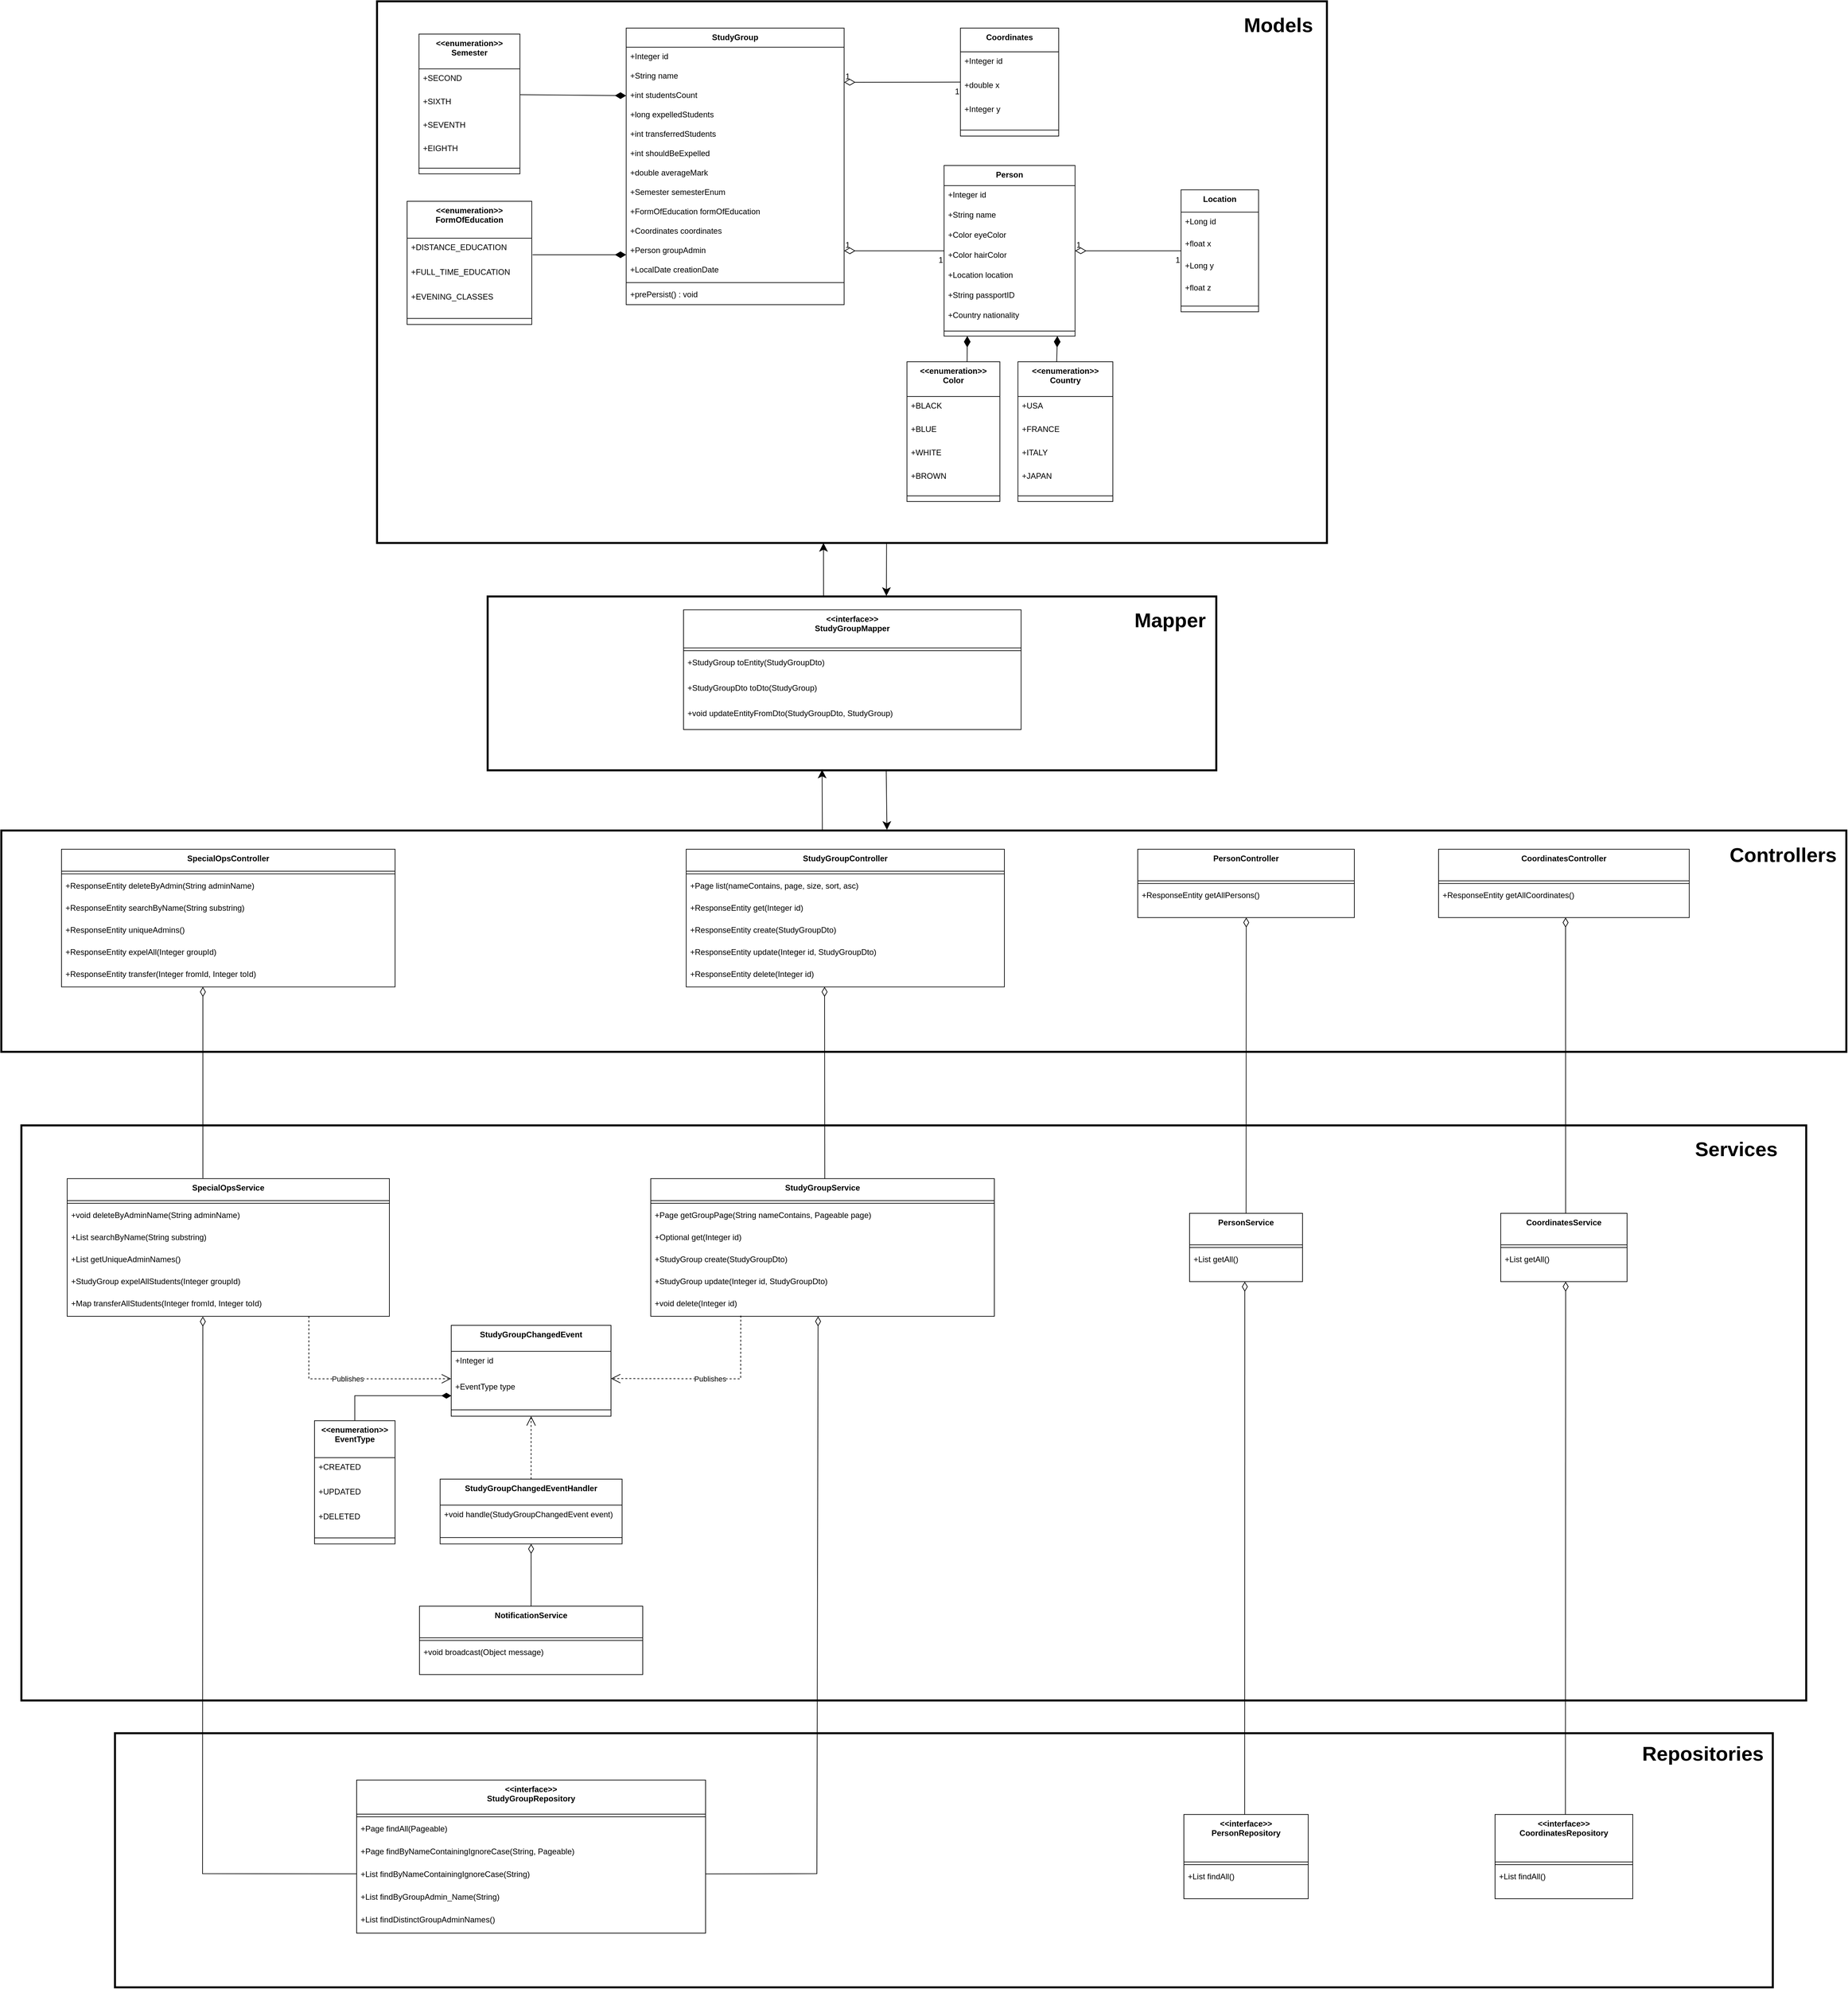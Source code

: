 <mxfile version="28.2.5">
  <diagram name="Страница — 1" id="sG_iUjbEBsASnnj9s_gl">
    <mxGraphModel dx="4714" dy="2694" grid="1" gridSize="10" guides="1" tooltips="1" connect="1" arrows="1" fold="1" page="1" pageScale="1" pageWidth="827" pageHeight="1169" math="0" shadow="0">
      <root>
        <mxCell id="0" />
        <mxCell id="1" parent="0" />
        <mxCell id="srLiL3J4Jj4jz-SsugiS-1" value="StudyGroup" style="swimlane;fontStyle=1;align=center;verticalAlign=top;childLayout=stackLayout;horizontal=1;startSize=28.571;horizontalStack=0;resizeParent=1;resizeParentMax=0;resizeLast=0;collapsible=0;marginBottom=0;labelBorderColor=none;" vertex="1" parent="1">
          <mxGeometry x="1264.75" y="70" width="326" height="413.571" as="geometry" />
        </mxCell>
        <mxCell id="srLiL3J4Jj4jz-SsugiS-2" value="+Integer id" style="text;strokeColor=none;fillColor=none;align=left;verticalAlign=top;spacingLeft=4;spacingRight=4;overflow=hidden;rotatable=0;points=[[0,0.5],[1,0.5]];portConstraint=eastwest;labelBorderColor=none;" vertex="1" parent="srLiL3J4Jj4jz-SsugiS-1">
          <mxGeometry y="28.571" width="326" height="29" as="geometry" />
        </mxCell>
        <mxCell id="srLiL3J4Jj4jz-SsugiS-3" value="+String name" style="text;strokeColor=none;fillColor=none;align=left;verticalAlign=top;spacingLeft=4;spacingRight=4;overflow=hidden;rotatable=0;points=[[0,0.5],[1,0.5]];portConstraint=eastwest;labelBorderColor=none;" vertex="1" parent="srLiL3J4Jj4jz-SsugiS-1">
          <mxGeometry y="57.571" width="326" height="29" as="geometry" />
        </mxCell>
        <mxCell id="srLiL3J4Jj4jz-SsugiS-4" value="+int studentsCount" style="text;strokeColor=none;fillColor=none;align=left;verticalAlign=top;spacingLeft=4;spacingRight=4;overflow=hidden;rotatable=0;points=[[0,0.5],[1,0.5]];portConstraint=eastwest;labelBorderColor=none;" vertex="1" parent="srLiL3J4Jj4jz-SsugiS-1">
          <mxGeometry y="86.571" width="326" height="29" as="geometry" />
        </mxCell>
        <mxCell id="srLiL3J4Jj4jz-SsugiS-5" value="+long expelledStudents" style="text;strokeColor=none;fillColor=none;align=left;verticalAlign=top;spacingLeft=4;spacingRight=4;overflow=hidden;rotatable=0;points=[[0,0.5],[1,0.5]];portConstraint=eastwest;labelBorderColor=none;" vertex="1" parent="srLiL3J4Jj4jz-SsugiS-1">
          <mxGeometry y="115.571" width="326" height="29" as="geometry" />
        </mxCell>
        <mxCell id="srLiL3J4Jj4jz-SsugiS-6" value="+int transferredStudents" style="text;strokeColor=none;fillColor=none;align=left;verticalAlign=top;spacingLeft=4;spacingRight=4;overflow=hidden;rotatable=0;points=[[0,0.5],[1,0.5]];portConstraint=eastwest;labelBorderColor=none;" vertex="1" parent="srLiL3J4Jj4jz-SsugiS-1">
          <mxGeometry y="144.571" width="326" height="29" as="geometry" />
        </mxCell>
        <mxCell id="srLiL3J4Jj4jz-SsugiS-7" value="+int shouldBeExpelled" style="text;strokeColor=none;fillColor=none;align=left;verticalAlign=top;spacingLeft=4;spacingRight=4;overflow=hidden;rotatable=0;points=[[0,0.5],[1,0.5]];portConstraint=eastwest;labelBorderColor=none;" vertex="1" parent="srLiL3J4Jj4jz-SsugiS-1">
          <mxGeometry y="173.571" width="326" height="29" as="geometry" />
        </mxCell>
        <mxCell id="srLiL3J4Jj4jz-SsugiS-8" value="+double averageMark" style="text;strokeColor=none;fillColor=none;align=left;verticalAlign=top;spacingLeft=4;spacingRight=4;overflow=hidden;rotatable=0;points=[[0,0.5],[1,0.5]];portConstraint=eastwest;labelBorderColor=none;" vertex="1" parent="srLiL3J4Jj4jz-SsugiS-1">
          <mxGeometry y="202.571" width="326" height="29" as="geometry" />
        </mxCell>
        <mxCell id="srLiL3J4Jj4jz-SsugiS-9" value="+Semester semesterEnum" style="text;strokeColor=none;fillColor=none;align=left;verticalAlign=top;spacingLeft=4;spacingRight=4;overflow=hidden;rotatable=0;points=[[0,0.5],[1,0.5]];portConstraint=eastwest;labelBorderColor=none;" vertex="1" parent="srLiL3J4Jj4jz-SsugiS-1">
          <mxGeometry y="231.571" width="326" height="29" as="geometry" />
        </mxCell>
        <mxCell id="srLiL3J4Jj4jz-SsugiS-10" value="+FormOfEducation formOfEducation" style="text;strokeColor=none;fillColor=none;align=left;verticalAlign=top;spacingLeft=4;spacingRight=4;overflow=hidden;rotatable=0;points=[[0,0.5],[1,0.5]];portConstraint=eastwest;labelBorderColor=none;" vertex="1" parent="srLiL3J4Jj4jz-SsugiS-1">
          <mxGeometry y="260.571" width="326" height="29" as="geometry" />
        </mxCell>
        <mxCell id="srLiL3J4Jj4jz-SsugiS-11" value="+Coordinates coordinates" style="text;strokeColor=none;fillColor=none;align=left;verticalAlign=top;spacingLeft=4;spacingRight=4;overflow=hidden;rotatable=0;points=[[0,0.5],[1,0.5]];portConstraint=eastwest;labelBorderColor=none;" vertex="1" parent="srLiL3J4Jj4jz-SsugiS-1">
          <mxGeometry y="289.571" width="326" height="29" as="geometry" />
        </mxCell>
        <mxCell id="srLiL3J4Jj4jz-SsugiS-12" value="+Person groupAdmin" style="text;strokeColor=none;fillColor=none;align=left;verticalAlign=top;spacingLeft=4;spacingRight=4;overflow=hidden;rotatable=0;points=[[0,0.5],[1,0.5]];portConstraint=eastwest;labelBorderColor=none;" vertex="1" parent="srLiL3J4Jj4jz-SsugiS-1">
          <mxGeometry y="318.571" width="326" height="29" as="geometry" />
        </mxCell>
        <mxCell id="srLiL3J4Jj4jz-SsugiS-13" value="+LocalDate creationDate" style="text;strokeColor=none;fillColor=none;align=left;verticalAlign=top;spacingLeft=4;spacingRight=4;overflow=hidden;rotatable=0;points=[[0,0.5],[1,0.5]];portConstraint=eastwest;labelBorderColor=none;" vertex="1" parent="srLiL3J4Jj4jz-SsugiS-1">
          <mxGeometry y="347.571" width="326" height="29" as="geometry" />
        </mxCell>
        <mxCell id="srLiL3J4Jj4jz-SsugiS-14" style="line;strokeWidth=1;fillColor=none;align=left;verticalAlign=middle;spacingTop=-1;spacingLeft=3;spacingRight=3;rotatable=0;labelPosition=right;points=[];portConstraint=eastwest;strokeColor=inherit;labelBorderColor=none;" vertex="1" parent="srLiL3J4Jj4jz-SsugiS-1">
          <mxGeometry y="376.571" width="326" height="8" as="geometry" />
        </mxCell>
        <mxCell id="srLiL3J4Jj4jz-SsugiS-15" value="+prePersist() : void" style="text;strokeColor=none;fillColor=none;align=left;verticalAlign=top;spacingLeft=4;spacingRight=4;overflow=hidden;rotatable=0;points=[[0,0.5],[1,0.5]];portConstraint=eastwest;labelBorderColor=none;" vertex="1" parent="srLiL3J4Jj4jz-SsugiS-1">
          <mxGeometry y="384.571" width="326" height="29" as="geometry" />
        </mxCell>
        <mxCell id="srLiL3J4Jj4jz-SsugiS-16" value="Person" style="swimlane;fontStyle=1;align=center;verticalAlign=top;childLayout=stackLayout;horizontal=1;startSize=30.118;horizontalStack=0;resizeParent=1;resizeParentMax=0;resizeLast=0;collapsible=0;marginBottom=0;labelBorderColor=none;" vertex="1" parent="1">
          <mxGeometry x="1740.25" y="275.51" width="196" height="255.118" as="geometry" />
        </mxCell>
        <mxCell id="srLiL3J4Jj4jz-SsugiS-17" value="+Integer id" style="text;strokeColor=none;fillColor=none;align=left;verticalAlign=top;spacingLeft=4;spacingRight=4;overflow=hidden;rotatable=0;points=[[0,0.5],[1,0.5]];portConstraint=eastwest;labelBorderColor=none;" vertex="1" parent="srLiL3J4Jj4jz-SsugiS-16">
          <mxGeometry y="30.118" width="196" height="30" as="geometry" />
        </mxCell>
        <mxCell id="srLiL3J4Jj4jz-SsugiS-18" value="+String name" style="text;strokeColor=none;fillColor=none;align=left;verticalAlign=top;spacingLeft=4;spacingRight=4;overflow=hidden;rotatable=0;points=[[0,0.5],[1,0.5]];portConstraint=eastwest;labelBorderColor=none;" vertex="1" parent="srLiL3J4Jj4jz-SsugiS-16">
          <mxGeometry y="60.118" width="196" height="30" as="geometry" />
        </mxCell>
        <mxCell id="srLiL3J4Jj4jz-SsugiS-19" value="+Color eyeColor" style="text;strokeColor=none;fillColor=none;align=left;verticalAlign=top;spacingLeft=4;spacingRight=4;overflow=hidden;rotatable=0;points=[[0,0.5],[1,0.5]];portConstraint=eastwest;labelBorderColor=none;" vertex="1" parent="srLiL3J4Jj4jz-SsugiS-16">
          <mxGeometry y="90.118" width="196" height="30" as="geometry" />
        </mxCell>
        <mxCell id="srLiL3J4Jj4jz-SsugiS-20" value="+Color hairColor" style="text;strokeColor=none;fillColor=none;align=left;verticalAlign=top;spacingLeft=4;spacingRight=4;overflow=hidden;rotatable=0;points=[[0,0.5],[1,0.5]];portConstraint=eastwest;labelBorderColor=none;" vertex="1" parent="srLiL3J4Jj4jz-SsugiS-16">
          <mxGeometry y="120.118" width="196" height="30" as="geometry" />
        </mxCell>
        <mxCell id="srLiL3J4Jj4jz-SsugiS-21" value="+Location location" style="text;strokeColor=none;fillColor=none;align=left;verticalAlign=top;spacingLeft=4;spacingRight=4;overflow=hidden;rotatable=0;points=[[0,0.5],[1,0.5]];portConstraint=eastwest;labelBorderColor=none;" vertex="1" parent="srLiL3J4Jj4jz-SsugiS-16">
          <mxGeometry y="150.118" width="196" height="30" as="geometry" />
        </mxCell>
        <mxCell id="srLiL3J4Jj4jz-SsugiS-22" value="+String passportID" style="text;strokeColor=none;fillColor=none;align=left;verticalAlign=top;spacingLeft=4;spacingRight=4;overflow=hidden;rotatable=0;points=[[0,0.5],[1,0.5]];portConstraint=eastwest;labelBorderColor=none;" vertex="1" parent="srLiL3J4Jj4jz-SsugiS-16">
          <mxGeometry y="180.118" width="196" height="30" as="geometry" />
        </mxCell>
        <mxCell id="srLiL3J4Jj4jz-SsugiS-23" value="+Country nationality" style="text;strokeColor=none;fillColor=none;align=left;verticalAlign=top;spacingLeft=4;spacingRight=4;overflow=hidden;rotatable=0;points=[[0,0.5],[1,0.5]];portConstraint=eastwest;labelBorderColor=none;" vertex="1" parent="srLiL3J4Jj4jz-SsugiS-16">
          <mxGeometry y="210.118" width="196" height="30" as="geometry" />
        </mxCell>
        <mxCell id="srLiL3J4Jj4jz-SsugiS-24" style="line;strokeWidth=1;fillColor=none;align=left;verticalAlign=middle;spacingTop=-1;spacingLeft=3;spacingRight=3;rotatable=0;labelPosition=right;points=[];portConstraint=eastwest;strokeColor=inherit;labelBorderColor=none;" vertex="1" parent="srLiL3J4Jj4jz-SsugiS-16">
          <mxGeometry y="240.118" width="196" height="15" as="geometry" />
        </mxCell>
        <mxCell id="srLiL3J4Jj4jz-SsugiS-25" value="Coordinates" style="swimlane;fontStyle=1;align=center;verticalAlign=top;childLayout=stackLayout;horizontal=1;startSize=35.556;horizontalStack=0;resizeParent=1;resizeParentMax=0;resizeLast=0;collapsible=0;marginBottom=0;labelBorderColor=none;" vertex="1" parent="1">
          <mxGeometry x="1764.75" y="70" width="147" height="161.556" as="geometry" />
        </mxCell>
        <mxCell id="srLiL3J4Jj4jz-SsugiS-26" value="+Integer id" style="text;strokeColor=none;fillColor=none;align=left;verticalAlign=top;spacingLeft=4;spacingRight=4;overflow=hidden;rotatable=0;points=[[0,0.5],[1,0.5]];portConstraint=eastwest;labelBorderColor=none;" vertex="1" parent="srLiL3J4Jj4jz-SsugiS-25">
          <mxGeometry y="35.556" width="147" height="36" as="geometry" />
        </mxCell>
        <mxCell id="srLiL3J4Jj4jz-SsugiS-27" value="+double x" style="text;strokeColor=none;fillColor=none;align=left;verticalAlign=top;spacingLeft=4;spacingRight=4;overflow=hidden;rotatable=0;points=[[0,0.5],[1,0.5]];portConstraint=eastwest;labelBorderColor=none;" vertex="1" parent="srLiL3J4Jj4jz-SsugiS-25">
          <mxGeometry y="71.556" width="147" height="36" as="geometry" />
        </mxCell>
        <mxCell id="srLiL3J4Jj4jz-SsugiS-28" value="+Integer y" style="text;strokeColor=none;fillColor=none;align=left;verticalAlign=top;spacingLeft=4;spacingRight=4;overflow=hidden;rotatable=0;points=[[0,0.5],[1,0.5]];portConstraint=eastwest;labelBorderColor=none;" vertex="1" parent="srLiL3J4Jj4jz-SsugiS-25">
          <mxGeometry y="107.556" width="147" height="36" as="geometry" />
        </mxCell>
        <mxCell id="srLiL3J4Jj4jz-SsugiS-29" style="line;strokeWidth=1;fillColor=none;align=left;verticalAlign=middle;spacingTop=-1;spacingLeft=3;spacingRight=3;rotatable=0;labelPosition=right;points=[];portConstraint=eastwest;strokeColor=inherit;labelBorderColor=none;" vertex="1" parent="srLiL3J4Jj4jz-SsugiS-25">
          <mxGeometry y="143.556" width="147" height="18" as="geometry" />
        </mxCell>
        <mxCell id="srLiL3J4Jj4jz-SsugiS-30" value="Location" style="swimlane;fontStyle=1;align=center;verticalAlign=top;childLayout=stackLayout;horizontal=1;startSize=33.455;horizontalStack=0;resizeParent=1;resizeParentMax=0;resizeLast=0;collapsible=0;marginBottom=0;labelBorderColor=none;" vertex="1" parent="1">
          <mxGeometry x="2094.75" y="311.84" width="116" height="182.455" as="geometry" />
        </mxCell>
        <mxCell id="srLiL3J4Jj4jz-SsugiS-31" value="+Long id" style="text;strokeColor=none;fillColor=none;align=left;verticalAlign=top;spacingLeft=4;spacingRight=4;overflow=hidden;rotatable=0;points=[[0,0.5],[1,0.5]];portConstraint=eastwest;labelBorderColor=none;" vertex="1" parent="srLiL3J4Jj4jz-SsugiS-30">
          <mxGeometry y="33.455" width="116" height="33" as="geometry" />
        </mxCell>
        <mxCell id="srLiL3J4Jj4jz-SsugiS-32" value="+float x" style="text;strokeColor=none;fillColor=none;align=left;verticalAlign=top;spacingLeft=4;spacingRight=4;overflow=hidden;rotatable=0;points=[[0,0.5],[1,0.5]];portConstraint=eastwest;labelBorderColor=none;" vertex="1" parent="srLiL3J4Jj4jz-SsugiS-30">
          <mxGeometry y="66.455" width="116" height="33" as="geometry" />
        </mxCell>
        <mxCell id="srLiL3J4Jj4jz-SsugiS-33" value="+Long y" style="text;strokeColor=none;fillColor=none;align=left;verticalAlign=top;spacingLeft=4;spacingRight=4;overflow=hidden;rotatable=0;points=[[0,0.5],[1,0.5]];portConstraint=eastwest;labelBorderColor=none;" vertex="1" parent="srLiL3J4Jj4jz-SsugiS-30">
          <mxGeometry y="99.455" width="116" height="33" as="geometry" />
        </mxCell>
        <mxCell id="srLiL3J4Jj4jz-SsugiS-34" value="+float z" style="text;strokeColor=none;fillColor=none;align=left;verticalAlign=top;spacingLeft=4;spacingRight=4;overflow=hidden;rotatable=0;points=[[0,0.5],[1,0.5]];portConstraint=eastwest;labelBorderColor=none;" vertex="1" parent="srLiL3J4Jj4jz-SsugiS-30">
          <mxGeometry y="132.455" width="116" height="33" as="geometry" />
        </mxCell>
        <mxCell id="srLiL3J4Jj4jz-SsugiS-35" style="line;strokeWidth=1;fillColor=none;align=left;verticalAlign=middle;spacingTop=-1;spacingLeft=3;spacingRight=3;rotatable=0;labelPosition=right;points=[];portConstraint=eastwest;strokeColor=inherit;labelBorderColor=none;" vertex="1" parent="srLiL3J4Jj4jz-SsugiS-30">
          <mxGeometry y="165.455" width="116" height="17" as="geometry" />
        </mxCell>
        <mxCell id="srLiL3J4Jj4jz-SsugiS-48" value="&lt;&lt;interface&gt;&gt;&#xa;StudyGroupMapper" style="swimlane;fontStyle=1;align=center;verticalAlign=top;childLayout=stackLayout;horizontal=1;startSize=57;horizontalStack=0;resizeParent=1;resizeParentMax=0;resizeLast=0;collapsible=0;marginBottom=0;" vertex="1" parent="1">
          <mxGeometry x="1350.5" y="940" width="505" height="179" as="geometry" />
        </mxCell>
        <mxCell id="srLiL3J4Jj4jz-SsugiS-49" style="line;strokeWidth=1;fillColor=none;align=left;verticalAlign=middle;spacingTop=-1;spacingLeft=3;spacingRight=3;rotatable=0;labelPosition=right;points=[];portConstraint=eastwest;strokeColor=inherit;" vertex="1" parent="srLiL3J4Jj4jz-SsugiS-48">
          <mxGeometry y="57" width="505" height="8" as="geometry" />
        </mxCell>
        <mxCell id="srLiL3J4Jj4jz-SsugiS-50" value="+StudyGroup toEntity(StudyGroupDto)" style="text;strokeColor=none;fillColor=none;align=left;verticalAlign=top;spacingLeft=4;spacingRight=4;overflow=hidden;rotatable=0;points=[[0,0.5],[1,0.5]];portConstraint=eastwest;" vertex="1" parent="srLiL3J4Jj4jz-SsugiS-48">
          <mxGeometry y="65" width="505" height="38" as="geometry" />
        </mxCell>
        <mxCell id="srLiL3J4Jj4jz-SsugiS-51" value="+StudyGroupDto toDto(StudyGroup)" style="text;strokeColor=none;fillColor=none;align=left;verticalAlign=top;spacingLeft=4;spacingRight=4;overflow=hidden;rotatable=0;points=[[0,0.5],[1,0.5]];portConstraint=eastwest;" vertex="1" parent="srLiL3J4Jj4jz-SsugiS-48">
          <mxGeometry y="103" width="505" height="38" as="geometry" />
        </mxCell>
        <mxCell id="srLiL3J4Jj4jz-SsugiS-52" value="+void updateEntityFromDto(StudyGroupDto, StudyGroup)" style="text;strokeColor=none;fillColor=none;align=left;verticalAlign=top;spacingLeft=4;spacingRight=4;overflow=hidden;rotatable=0;points=[[0,0.5],[1,0.5]];portConstraint=eastwest;" vertex="1" parent="srLiL3J4Jj4jz-SsugiS-48">
          <mxGeometry y="141" width="505" height="38" as="geometry" />
        </mxCell>
        <mxCell id="srLiL3J4Jj4jz-SsugiS-53" value="StudyGroupChangedEvent" style="swimlane;fontStyle=1;align=center;verticalAlign=top;childLayout=stackLayout;horizontal=1;startSize=38.857;horizontalStack=0;resizeParent=1;resizeParentMax=0;resizeLast=0;collapsible=0;marginBottom=0;" vertex="1" parent="1">
          <mxGeometry x="1003" y="2010" width="239" height="135.857" as="geometry" />
        </mxCell>
        <mxCell id="srLiL3J4Jj4jz-SsugiS-54" value="+Integer id" style="text;strokeColor=none;fillColor=none;align=left;verticalAlign=top;spacingLeft=4;spacingRight=4;overflow=hidden;rotatable=0;points=[[0,0.5],[1,0.5]];portConstraint=eastwest;" vertex="1" parent="srLiL3J4Jj4jz-SsugiS-53">
          <mxGeometry y="38.857" width="239" height="39" as="geometry" />
        </mxCell>
        <mxCell id="srLiL3J4Jj4jz-SsugiS-55" value="+EventType type" style="text;strokeColor=none;fillColor=none;align=left;verticalAlign=top;spacingLeft=4;spacingRight=4;overflow=hidden;rotatable=0;points=[[0,0.5],[1,0.5]];portConstraint=eastwest;" vertex="1" parent="srLiL3J4Jj4jz-SsugiS-53">
          <mxGeometry y="77.857" width="239" height="39" as="geometry" />
        </mxCell>
        <mxCell id="srLiL3J4Jj4jz-SsugiS-56" style="line;strokeWidth=1;fillColor=none;align=left;verticalAlign=middle;spacingTop=-1;spacingLeft=3;spacingRight=3;rotatable=0;labelPosition=right;points=[];portConstraint=eastwest;strokeColor=inherit;" vertex="1" parent="srLiL3J4Jj4jz-SsugiS-53">
          <mxGeometry y="116.857" width="239" height="19" as="geometry" />
        </mxCell>
        <mxCell id="srLiL3J4Jj4jz-SsugiS-63" value="&lt;&lt;interface&gt;&gt;&#xa;StudyGroupRepository" style="swimlane;fontStyle=1;align=center;verticalAlign=top;childLayout=stackLayout;horizontal=1;startSize=51;horizontalStack=0;resizeParent=1;resizeParentMax=0;resizeLast=0;collapsible=0;marginBottom=0;" vertex="1" parent="1">
          <mxGeometry x="861.5" y="2690" width="522" height="229" as="geometry" />
        </mxCell>
        <mxCell id="srLiL3J4Jj4jz-SsugiS-64" style="line;strokeWidth=1;fillColor=none;align=left;verticalAlign=middle;spacingTop=-1;spacingLeft=3;spacingRight=3;rotatable=0;labelPosition=right;points=[];portConstraint=eastwest;strokeColor=inherit;" vertex="1" parent="srLiL3J4Jj4jz-SsugiS-63">
          <mxGeometry y="51" width="522" height="8" as="geometry" />
        </mxCell>
        <mxCell id="srLiL3J4Jj4jz-SsugiS-65" value="+Page findAll(Pageable)" style="text;strokeColor=none;fillColor=none;align=left;verticalAlign=top;spacingLeft=4;spacingRight=4;overflow=hidden;rotatable=0;points=[[0,0.5],[1,0.5]];portConstraint=eastwest;" vertex="1" parent="srLiL3J4Jj4jz-SsugiS-63">
          <mxGeometry y="59" width="522" height="34" as="geometry" />
        </mxCell>
        <mxCell id="srLiL3J4Jj4jz-SsugiS-66" value="+Page findByNameContainingIgnoreCase(String, Pageable)" style="text;strokeColor=none;fillColor=none;align=left;verticalAlign=top;spacingLeft=4;spacingRight=4;overflow=hidden;rotatable=0;points=[[0,0.5],[1,0.5]];portConstraint=eastwest;" vertex="1" parent="srLiL3J4Jj4jz-SsugiS-63">
          <mxGeometry y="93" width="522" height="34" as="geometry" />
        </mxCell>
        <mxCell id="srLiL3J4Jj4jz-SsugiS-67" value="+List findByNameContainingIgnoreCase(String)" style="text;strokeColor=none;fillColor=none;align=left;verticalAlign=top;spacingLeft=4;spacingRight=4;overflow=hidden;rotatable=0;points=[[0,0.5],[1,0.5]];portConstraint=eastwest;" vertex="1" parent="srLiL3J4Jj4jz-SsugiS-63">
          <mxGeometry y="127" width="522" height="34" as="geometry" />
        </mxCell>
        <mxCell id="srLiL3J4Jj4jz-SsugiS-68" value="+List findByGroupAdmin_Name(String)" style="text;strokeColor=none;fillColor=none;align=left;verticalAlign=top;spacingLeft=4;spacingRight=4;overflow=hidden;rotatable=0;points=[[0,0.5],[1,0.5]];portConstraint=eastwest;" vertex="1" parent="srLiL3J4Jj4jz-SsugiS-63">
          <mxGeometry y="161" width="522" height="34" as="geometry" />
        </mxCell>
        <mxCell id="srLiL3J4Jj4jz-SsugiS-69" value="+List findDistinctGroupAdminNames()" style="text;strokeColor=none;fillColor=none;align=left;verticalAlign=top;spacingLeft=4;spacingRight=4;overflow=hidden;rotatable=0;points=[[0,0.5],[1,0.5]];portConstraint=eastwest;" vertex="1" parent="srLiL3J4Jj4jz-SsugiS-63">
          <mxGeometry y="195" width="522" height="34" as="geometry" />
        </mxCell>
        <mxCell id="srLiL3J4Jj4jz-SsugiS-70" value="&lt;&lt;interface&gt;&gt;&#xa;PersonRepository" style="swimlane;fontStyle=1;align=center;verticalAlign=top;childLayout=stackLayout;horizontal=1;startSize=71;horizontalStack=0;resizeParent=1;resizeParentMax=0;resizeLast=0;collapsible=0;marginBottom=0;" vertex="1" parent="1">
          <mxGeometry x="2099" y="2741.5" width="186" height="126" as="geometry" />
        </mxCell>
        <mxCell id="srLiL3J4Jj4jz-SsugiS-71" style="line;strokeWidth=1;fillColor=none;align=left;verticalAlign=middle;spacingTop=-1;spacingLeft=3;spacingRight=3;rotatable=0;labelPosition=right;points=[];portConstraint=eastwest;strokeColor=inherit;" vertex="1" parent="srLiL3J4Jj4jz-SsugiS-70">
          <mxGeometry y="71" width="186" height="8" as="geometry" />
        </mxCell>
        <mxCell id="srLiL3J4Jj4jz-SsugiS-72" value="+List findAll()" style="text;strokeColor=none;fillColor=none;align=left;verticalAlign=top;spacingLeft=4;spacingRight=4;overflow=hidden;rotatable=0;points=[[0,0.5],[1,0.5]];portConstraint=eastwest;" vertex="1" parent="srLiL3J4Jj4jz-SsugiS-70">
          <mxGeometry y="79" width="186" height="47" as="geometry" />
        </mxCell>
        <mxCell id="srLiL3J4Jj4jz-SsugiS-73" value="&lt;&lt;interface&gt;&gt;&#xa;CoordinatesRepository" style="swimlane;fontStyle=1;align=center;verticalAlign=top;childLayout=stackLayout;horizontal=1;startSize=71;horizontalStack=0;resizeParent=1;resizeParentMax=0;resizeLast=0;collapsible=0;marginBottom=0;" vertex="1" parent="1">
          <mxGeometry x="2564.5" y="2741.5" width="206" height="126" as="geometry" />
        </mxCell>
        <mxCell id="srLiL3J4Jj4jz-SsugiS-74" style="line;strokeWidth=1;fillColor=none;align=left;verticalAlign=middle;spacingTop=-1;spacingLeft=3;spacingRight=3;rotatable=0;labelPosition=right;points=[];portConstraint=eastwest;strokeColor=inherit;" vertex="1" parent="srLiL3J4Jj4jz-SsugiS-73">
          <mxGeometry y="71" width="206" height="8" as="geometry" />
        </mxCell>
        <mxCell id="srLiL3J4Jj4jz-SsugiS-75" value="+List findAll()" style="text;strokeColor=none;fillColor=none;align=left;verticalAlign=top;spacingLeft=4;spacingRight=4;overflow=hidden;rotatable=0;points=[[0,0.5],[1,0.5]];portConstraint=eastwest;" vertex="1" parent="srLiL3J4Jj4jz-SsugiS-73">
          <mxGeometry y="79" width="206" height="47" as="geometry" />
        </mxCell>
        <mxCell id="srLiL3J4Jj4jz-SsugiS-76" value="StudyGroupService" style="swimlane;fontStyle=1;align=center;verticalAlign=top;childLayout=stackLayout;horizontal=1;startSize=32.923;horizontalStack=0;resizeParent=1;resizeParentMax=0;resizeLast=0;collapsible=0;marginBottom=0;" vertex="1" parent="1">
          <mxGeometry x="1301.5" y="1790.59" width="514" height="205.923" as="geometry" />
        </mxCell>
        <mxCell id="srLiL3J4Jj4jz-SsugiS-77" style="line;strokeWidth=1;fillColor=none;align=left;verticalAlign=middle;spacingTop=-1;spacingLeft=3;spacingRight=3;rotatable=0;labelPosition=right;points=[];portConstraint=eastwest;strokeColor=inherit;" vertex="1" parent="srLiL3J4Jj4jz-SsugiS-76">
          <mxGeometry y="32.923" width="514" height="8" as="geometry" />
        </mxCell>
        <mxCell id="srLiL3J4Jj4jz-SsugiS-78" value="+Page getGroupPage(String nameContains, Pageable page)" style="text;strokeColor=none;fillColor=none;align=left;verticalAlign=top;spacingLeft=4;spacingRight=4;overflow=hidden;rotatable=0;points=[[0,0.5],[1,0.5]];portConstraint=eastwest;" vertex="1" parent="srLiL3J4Jj4jz-SsugiS-76">
          <mxGeometry y="40.923" width="514" height="33" as="geometry" />
        </mxCell>
        <mxCell id="srLiL3J4Jj4jz-SsugiS-79" value="+Optional get(Integer id)" style="text;strokeColor=none;fillColor=none;align=left;verticalAlign=top;spacingLeft=4;spacingRight=4;overflow=hidden;rotatable=0;points=[[0,0.5],[1,0.5]];portConstraint=eastwest;" vertex="1" parent="srLiL3J4Jj4jz-SsugiS-76">
          <mxGeometry y="73.923" width="514" height="33" as="geometry" />
        </mxCell>
        <mxCell id="srLiL3J4Jj4jz-SsugiS-80" value="+StudyGroup create(StudyGroupDto)" style="text;strokeColor=none;fillColor=none;align=left;verticalAlign=top;spacingLeft=4;spacingRight=4;overflow=hidden;rotatable=0;points=[[0,0.5],[1,0.5]];portConstraint=eastwest;" vertex="1" parent="srLiL3J4Jj4jz-SsugiS-76">
          <mxGeometry y="106.923" width="514" height="33" as="geometry" />
        </mxCell>
        <mxCell id="srLiL3J4Jj4jz-SsugiS-81" value="+StudyGroup update(Integer id, StudyGroupDto)" style="text;strokeColor=none;fillColor=none;align=left;verticalAlign=top;spacingLeft=4;spacingRight=4;overflow=hidden;rotatable=0;points=[[0,0.5],[1,0.5]];portConstraint=eastwest;" vertex="1" parent="srLiL3J4Jj4jz-SsugiS-76">
          <mxGeometry y="139.923" width="514" height="33" as="geometry" />
        </mxCell>
        <mxCell id="srLiL3J4Jj4jz-SsugiS-82" value="+void delete(Integer id)" style="text;strokeColor=none;fillColor=none;align=left;verticalAlign=top;spacingLeft=4;spacingRight=4;overflow=hidden;rotatable=0;points=[[0,0.5],[1,0.5]];portConstraint=eastwest;" vertex="1" parent="srLiL3J4Jj4jz-SsugiS-76">
          <mxGeometry y="172.923" width="514" height="33" as="geometry" />
        </mxCell>
        <mxCell id="srLiL3J4Jj4jz-SsugiS-83" value="SpecialOpsService" style="swimlane;fontStyle=1;align=center;verticalAlign=top;childLayout=stackLayout;horizontal=1;startSize=32.923;horizontalStack=0;resizeParent=1;resizeParentMax=0;resizeLast=0;collapsible=0;marginBottom=0;" vertex="1" parent="1">
          <mxGeometry x="428.5" y="1790.59" width="482" height="205.923" as="geometry" />
        </mxCell>
        <mxCell id="srLiL3J4Jj4jz-SsugiS-84" style="line;strokeWidth=1;fillColor=none;align=left;verticalAlign=middle;spacingTop=-1;spacingLeft=3;spacingRight=3;rotatable=0;labelPosition=right;points=[];portConstraint=eastwest;strokeColor=inherit;" vertex="1" parent="srLiL3J4Jj4jz-SsugiS-83">
          <mxGeometry y="32.923" width="482" height="8" as="geometry" />
        </mxCell>
        <mxCell id="srLiL3J4Jj4jz-SsugiS-85" value="+void deleteByAdminName(String adminName)" style="text;strokeColor=none;fillColor=none;align=left;verticalAlign=top;spacingLeft=4;spacingRight=4;overflow=hidden;rotatable=0;points=[[0,0.5],[1,0.5]];portConstraint=eastwest;" vertex="1" parent="srLiL3J4Jj4jz-SsugiS-83">
          <mxGeometry y="40.923" width="482" height="33" as="geometry" />
        </mxCell>
        <mxCell id="srLiL3J4Jj4jz-SsugiS-86" value="+List searchByName(String substring)" style="text;strokeColor=none;fillColor=none;align=left;verticalAlign=top;spacingLeft=4;spacingRight=4;overflow=hidden;rotatable=0;points=[[0,0.5],[1,0.5]];portConstraint=eastwest;" vertex="1" parent="srLiL3J4Jj4jz-SsugiS-83">
          <mxGeometry y="73.923" width="482" height="33" as="geometry" />
        </mxCell>
        <mxCell id="srLiL3J4Jj4jz-SsugiS-87" value="+List getUniqueAdminNames()" style="text;strokeColor=none;fillColor=none;align=left;verticalAlign=top;spacingLeft=4;spacingRight=4;overflow=hidden;rotatable=0;points=[[0,0.5],[1,0.5]];portConstraint=eastwest;" vertex="1" parent="srLiL3J4Jj4jz-SsugiS-83">
          <mxGeometry y="106.923" width="482" height="33" as="geometry" />
        </mxCell>
        <mxCell id="srLiL3J4Jj4jz-SsugiS-88" value="+StudyGroup expelAllStudents(Integer groupId)" style="text;strokeColor=none;fillColor=none;align=left;verticalAlign=top;spacingLeft=4;spacingRight=4;overflow=hidden;rotatable=0;points=[[0,0.5],[1,0.5]];portConstraint=eastwest;" vertex="1" parent="srLiL3J4Jj4jz-SsugiS-83">
          <mxGeometry y="139.923" width="482" height="33" as="geometry" />
        </mxCell>
        <mxCell id="srLiL3J4Jj4jz-SsugiS-89" value="+Map transferAllStudents(Integer fromId, Integer toId)" style="text;strokeColor=none;fillColor=none;align=left;verticalAlign=top;spacingLeft=4;spacingRight=4;overflow=hidden;rotatable=0;points=[[0,0.5],[1,0.5]];portConstraint=eastwest;" vertex="1" parent="srLiL3J4Jj4jz-SsugiS-83">
          <mxGeometry y="172.923" width="482" height="33" as="geometry" />
        </mxCell>
        <mxCell id="srLiL3J4Jj4jz-SsugiS-90" value="PersonService" style="swimlane;fontStyle=1;align=center;verticalAlign=top;childLayout=stackLayout;horizontal=1;startSize=47.2;horizontalStack=0;resizeParent=1;resizeParentMax=0;resizeLast=0;collapsible=0;marginBottom=0;" vertex="1" parent="1">
          <mxGeometry x="2107.5" y="1842.45" width="169" height="102.2" as="geometry" />
        </mxCell>
        <mxCell id="srLiL3J4Jj4jz-SsugiS-91" style="line;strokeWidth=1;fillColor=none;align=left;verticalAlign=middle;spacingTop=-1;spacingLeft=3;spacingRight=3;rotatable=0;labelPosition=right;points=[];portConstraint=eastwest;strokeColor=inherit;" vertex="1" parent="srLiL3J4Jj4jz-SsugiS-90">
          <mxGeometry y="47.2" width="169" height="8" as="geometry" />
        </mxCell>
        <mxCell id="srLiL3J4Jj4jz-SsugiS-92" value="+List getAll()" style="text;strokeColor=none;fillColor=none;align=left;verticalAlign=top;spacingLeft=4;spacingRight=4;overflow=hidden;rotatable=0;points=[[0,0.5],[1,0.5]];portConstraint=eastwest;" vertex="1" parent="srLiL3J4Jj4jz-SsugiS-90">
          <mxGeometry y="55.2" width="169" height="47" as="geometry" />
        </mxCell>
        <mxCell id="srLiL3J4Jj4jz-SsugiS-93" value="CoordinatesService" style="swimlane;fontStyle=1;align=center;verticalAlign=top;childLayout=stackLayout;horizontal=1;startSize=47.2;horizontalStack=0;resizeParent=1;resizeParentMax=0;resizeLast=0;collapsible=0;marginBottom=0;" vertex="1" parent="1">
          <mxGeometry x="2573" y="1842.45" width="189" height="102.2" as="geometry" />
        </mxCell>
        <mxCell id="srLiL3J4Jj4jz-SsugiS-94" style="line;strokeWidth=1;fillColor=none;align=left;verticalAlign=middle;spacingTop=-1;spacingLeft=3;spacingRight=3;rotatable=0;labelPosition=right;points=[];portConstraint=eastwest;strokeColor=inherit;" vertex="1" parent="srLiL3J4Jj4jz-SsugiS-93">
          <mxGeometry y="47.2" width="189" height="8" as="geometry" />
        </mxCell>
        <mxCell id="srLiL3J4Jj4jz-SsugiS-95" value="+List getAll()" style="text;strokeColor=none;fillColor=none;align=left;verticalAlign=top;spacingLeft=4;spacingRight=4;overflow=hidden;rotatable=0;points=[[0,0.5],[1,0.5]];portConstraint=eastwest;" vertex="1" parent="srLiL3J4Jj4jz-SsugiS-93">
          <mxGeometry y="55.2" width="189" height="47" as="geometry" />
        </mxCell>
        <mxCell id="srLiL3J4Jj4jz-SsugiS-96" value="NotificationService" style="swimlane;fontStyle=1;align=center;verticalAlign=top;childLayout=stackLayout;horizontal=1;startSize=47.2;horizontalStack=0;resizeParent=1;resizeParentMax=0;resizeLast=0;collapsible=0;marginBottom=0;" vertex="1" parent="1">
          <mxGeometry x="955.51" y="2430" width="334" height="102.2" as="geometry" />
        </mxCell>
        <mxCell id="srLiL3J4Jj4jz-SsugiS-97" style="line;strokeWidth=1;fillColor=none;align=left;verticalAlign=middle;spacingTop=-1;spacingLeft=3;spacingRight=3;rotatable=0;labelPosition=right;points=[];portConstraint=eastwest;strokeColor=inherit;" vertex="1" parent="srLiL3J4Jj4jz-SsugiS-96">
          <mxGeometry y="47.2" width="334" height="8" as="geometry" />
        </mxCell>
        <mxCell id="srLiL3J4Jj4jz-SsugiS-98" value="+void broadcast(Object message)" style="text;strokeColor=none;fillColor=none;align=left;verticalAlign=top;spacingLeft=4;spacingRight=4;overflow=hidden;rotatable=0;points=[[0,0.5],[1,0.5]];portConstraint=eastwest;" vertex="1" parent="srLiL3J4Jj4jz-SsugiS-96">
          <mxGeometry y="55.2" width="334" height="47" as="geometry" />
        </mxCell>
        <mxCell id="srLiL3J4Jj4jz-SsugiS-99" value="StudyGroupController" style="swimlane;fontStyle=1;align=center;verticalAlign=top;childLayout=stackLayout;horizontal=1;startSize=32.923;horizontalStack=0;resizeParent=1;resizeParentMax=0;resizeLast=0;collapsible=0;marginBottom=0;" vertex="1" parent="1">
          <mxGeometry x="1354.5" y="1298" width="476" height="205.923" as="geometry" />
        </mxCell>
        <mxCell id="srLiL3J4Jj4jz-SsugiS-100" style="line;strokeWidth=1;fillColor=none;align=left;verticalAlign=middle;spacingTop=-1;spacingLeft=3;spacingRight=3;rotatable=0;labelPosition=right;points=[];portConstraint=eastwest;strokeColor=inherit;" vertex="1" parent="srLiL3J4Jj4jz-SsugiS-99">
          <mxGeometry y="32.923" width="476" height="8" as="geometry" />
        </mxCell>
        <mxCell id="srLiL3J4Jj4jz-SsugiS-101" value="+Page list(nameContains, page, size, sort, asc)" style="text;strokeColor=none;fillColor=none;align=left;verticalAlign=top;spacingLeft=4;spacingRight=4;overflow=hidden;rotatable=0;points=[[0,0.5],[1,0.5]];portConstraint=eastwest;" vertex="1" parent="srLiL3J4Jj4jz-SsugiS-99">
          <mxGeometry y="40.923" width="476" height="33" as="geometry" />
        </mxCell>
        <mxCell id="srLiL3J4Jj4jz-SsugiS-102" value="+ResponseEntity get(Integer id)" style="text;strokeColor=none;fillColor=none;align=left;verticalAlign=top;spacingLeft=4;spacingRight=4;overflow=hidden;rotatable=0;points=[[0,0.5],[1,0.5]];portConstraint=eastwest;" vertex="1" parent="srLiL3J4Jj4jz-SsugiS-99">
          <mxGeometry y="73.923" width="476" height="33" as="geometry" />
        </mxCell>
        <mxCell id="srLiL3J4Jj4jz-SsugiS-103" value="+ResponseEntity create(StudyGroupDto)" style="text;strokeColor=none;fillColor=none;align=left;verticalAlign=top;spacingLeft=4;spacingRight=4;overflow=hidden;rotatable=0;points=[[0,0.5],[1,0.5]];portConstraint=eastwest;" vertex="1" parent="srLiL3J4Jj4jz-SsugiS-99">
          <mxGeometry y="106.923" width="476" height="33" as="geometry" />
        </mxCell>
        <mxCell id="srLiL3J4Jj4jz-SsugiS-104" value="+ResponseEntity update(Integer id, StudyGroupDto)" style="text;strokeColor=none;fillColor=none;align=left;verticalAlign=top;spacingLeft=4;spacingRight=4;overflow=hidden;rotatable=0;points=[[0,0.5],[1,0.5]];portConstraint=eastwest;" vertex="1" parent="srLiL3J4Jj4jz-SsugiS-99">
          <mxGeometry y="139.923" width="476" height="33" as="geometry" />
        </mxCell>
        <mxCell id="srLiL3J4Jj4jz-SsugiS-105" value="+ResponseEntity delete(Integer id)" style="text;strokeColor=none;fillColor=none;align=left;verticalAlign=top;spacingLeft=4;spacingRight=4;overflow=hidden;rotatable=0;points=[[0,0.5],[1,0.5]];portConstraint=eastwest;" vertex="1" parent="srLiL3J4Jj4jz-SsugiS-99">
          <mxGeometry y="172.923" width="476" height="33" as="geometry" />
        </mxCell>
        <mxCell id="srLiL3J4Jj4jz-SsugiS-106" value="SpecialOpsController" style="swimlane;fontStyle=1;align=center;verticalAlign=top;childLayout=stackLayout;horizontal=1;startSize=32.923;horizontalStack=0;resizeParent=1;resizeParentMax=0;resizeLast=0;collapsible=0;marginBottom=0;" vertex="1" parent="1">
          <mxGeometry x="420" y="1298" width="499" height="205.923" as="geometry" />
        </mxCell>
        <mxCell id="srLiL3J4Jj4jz-SsugiS-107" style="line;strokeWidth=1;fillColor=none;align=left;verticalAlign=middle;spacingTop=-1;spacingLeft=3;spacingRight=3;rotatable=0;labelPosition=right;points=[];portConstraint=eastwest;strokeColor=inherit;" vertex="1" parent="srLiL3J4Jj4jz-SsugiS-106">
          <mxGeometry y="32.923" width="499" height="8" as="geometry" />
        </mxCell>
        <mxCell id="srLiL3J4Jj4jz-SsugiS-108" value="+ResponseEntity deleteByAdmin(String adminName)" style="text;strokeColor=none;fillColor=none;align=left;verticalAlign=top;spacingLeft=4;spacingRight=4;overflow=hidden;rotatable=0;points=[[0,0.5],[1,0.5]];portConstraint=eastwest;" vertex="1" parent="srLiL3J4Jj4jz-SsugiS-106">
          <mxGeometry y="40.923" width="499" height="33" as="geometry" />
        </mxCell>
        <mxCell id="srLiL3J4Jj4jz-SsugiS-109" value="+ResponseEntity searchByName(String substring)" style="text;strokeColor=none;fillColor=none;align=left;verticalAlign=top;spacingLeft=4;spacingRight=4;overflow=hidden;rotatable=0;points=[[0,0.5],[1,0.5]];portConstraint=eastwest;" vertex="1" parent="srLiL3J4Jj4jz-SsugiS-106">
          <mxGeometry y="73.923" width="499" height="33" as="geometry" />
        </mxCell>
        <mxCell id="srLiL3J4Jj4jz-SsugiS-110" value="+ResponseEntity uniqueAdmins()" style="text;strokeColor=none;fillColor=none;align=left;verticalAlign=top;spacingLeft=4;spacingRight=4;overflow=hidden;rotatable=0;points=[[0,0.5],[1,0.5]];portConstraint=eastwest;" vertex="1" parent="srLiL3J4Jj4jz-SsugiS-106">
          <mxGeometry y="106.923" width="499" height="33" as="geometry" />
        </mxCell>
        <mxCell id="srLiL3J4Jj4jz-SsugiS-111" value="+ResponseEntity expelAll(Integer groupId)" style="text;strokeColor=none;fillColor=none;align=left;verticalAlign=top;spacingLeft=4;spacingRight=4;overflow=hidden;rotatable=0;points=[[0,0.5],[1,0.5]];portConstraint=eastwest;" vertex="1" parent="srLiL3J4Jj4jz-SsugiS-106">
          <mxGeometry y="139.923" width="499" height="33" as="geometry" />
        </mxCell>
        <mxCell id="srLiL3J4Jj4jz-SsugiS-112" value="+ResponseEntity transfer(Integer fromId, Integer toId)" style="text;strokeColor=none;fillColor=none;align=left;verticalAlign=top;spacingLeft=4;spacingRight=4;overflow=hidden;rotatable=0;points=[[0,0.5],[1,0.5]];portConstraint=eastwest;" vertex="1" parent="srLiL3J4Jj4jz-SsugiS-106">
          <mxGeometry y="172.923" width="499" height="33" as="geometry" />
        </mxCell>
        <mxCell id="srLiL3J4Jj4jz-SsugiS-113" value="PersonController" style="swimlane;fontStyle=1;align=center;verticalAlign=top;childLayout=stackLayout;horizontal=1;startSize=47.2;horizontalStack=0;resizeParent=1;resizeParentMax=0;resizeLast=0;collapsible=0;marginBottom=0;" vertex="1" parent="1">
          <mxGeometry x="2030" y="1298" width="324" height="102.2" as="geometry" />
        </mxCell>
        <mxCell id="srLiL3J4Jj4jz-SsugiS-114" style="line;strokeWidth=1;fillColor=none;align=left;verticalAlign=middle;spacingTop=-1;spacingLeft=3;spacingRight=3;rotatable=0;labelPosition=right;points=[];portConstraint=eastwest;strokeColor=inherit;" vertex="1" parent="srLiL3J4Jj4jz-SsugiS-113">
          <mxGeometry y="47.2" width="324" height="8" as="geometry" />
        </mxCell>
        <mxCell id="srLiL3J4Jj4jz-SsugiS-115" value="+ResponseEntity getAllPersons()" style="text;strokeColor=none;fillColor=none;align=left;verticalAlign=top;spacingLeft=4;spacingRight=4;overflow=hidden;rotatable=0;points=[[0,0.5],[1,0.5]];portConstraint=eastwest;" vertex="1" parent="srLiL3J4Jj4jz-SsugiS-113">
          <mxGeometry y="55.2" width="324" height="47" as="geometry" />
        </mxCell>
        <mxCell id="srLiL3J4Jj4jz-SsugiS-116" value="CoordinatesController" style="swimlane;fontStyle=1;align=center;verticalAlign=top;childLayout=stackLayout;horizontal=1;startSize=47.2;horizontalStack=0;resizeParent=1;resizeParentMax=0;resizeLast=0;collapsible=0;marginBottom=0;" vertex="1" parent="1">
          <mxGeometry x="2480" y="1298" width="375" height="102.2" as="geometry" />
        </mxCell>
        <mxCell id="srLiL3J4Jj4jz-SsugiS-117" style="line;strokeWidth=1;fillColor=none;align=left;verticalAlign=middle;spacingTop=-1;spacingLeft=3;spacingRight=3;rotatable=0;labelPosition=right;points=[];portConstraint=eastwest;strokeColor=inherit;" vertex="1" parent="srLiL3J4Jj4jz-SsugiS-116">
          <mxGeometry y="47.2" width="375" height="8" as="geometry" />
        </mxCell>
        <mxCell id="srLiL3J4Jj4jz-SsugiS-118" value="+ResponseEntity getAllCoordinates()" style="text;strokeColor=none;fillColor=none;align=left;verticalAlign=top;spacingLeft=4;spacingRight=4;overflow=hidden;rotatable=0;points=[[0,0.5],[1,0.5]];portConstraint=eastwest;" vertex="1" parent="srLiL3J4Jj4jz-SsugiS-116">
          <mxGeometry y="55.2" width="375" height="47" as="geometry" />
        </mxCell>
        <mxCell id="srLiL3J4Jj4jz-SsugiS-119" value="&lt;&lt;enumeration&gt;&gt;&#xa;Semester" style="swimlane;fontStyle=1;align=center;verticalAlign=top;childLayout=stackLayout;horizontal=1;startSize=52;horizontalStack=0;resizeParent=1;resizeParentMax=0;resizeLast=0;collapsible=0;marginBottom=0;labelBorderColor=none;" vertex="1" parent="1">
          <mxGeometry x="954.75" y="79.0" width="151" height="209" as="geometry" />
        </mxCell>
        <mxCell id="srLiL3J4Jj4jz-SsugiS-120" value="+SECOND" style="text;strokeColor=none;fillColor=none;align=left;verticalAlign=top;spacingLeft=4;spacingRight=4;overflow=hidden;rotatable=0;points=[[0,0.5],[1,0.5]];portConstraint=eastwest;labelBorderColor=none;" vertex="1" parent="srLiL3J4Jj4jz-SsugiS-119">
          <mxGeometry y="52" width="151" height="35" as="geometry" />
        </mxCell>
        <mxCell id="srLiL3J4Jj4jz-SsugiS-121" value="+SIXTH" style="text;strokeColor=none;fillColor=none;align=left;verticalAlign=top;spacingLeft=4;spacingRight=4;overflow=hidden;rotatable=0;points=[[0,0.5],[1,0.5]];portConstraint=eastwest;labelBorderColor=none;" vertex="1" parent="srLiL3J4Jj4jz-SsugiS-119">
          <mxGeometry y="87" width="151" height="35" as="geometry" />
        </mxCell>
        <mxCell id="srLiL3J4Jj4jz-SsugiS-122" value="+SEVENTH" style="text;strokeColor=none;fillColor=none;align=left;verticalAlign=top;spacingLeft=4;spacingRight=4;overflow=hidden;rotatable=0;points=[[0,0.5],[1,0.5]];portConstraint=eastwest;labelBorderColor=none;" vertex="1" parent="srLiL3J4Jj4jz-SsugiS-119">
          <mxGeometry y="122" width="151" height="35" as="geometry" />
        </mxCell>
        <mxCell id="srLiL3J4Jj4jz-SsugiS-123" value="+EIGHTH" style="text;strokeColor=none;fillColor=none;align=left;verticalAlign=top;spacingLeft=4;spacingRight=4;overflow=hidden;rotatable=0;points=[[0,0.5],[1,0.5]];portConstraint=eastwest;labelBorderColor=none;" vertex="1" parent="srLiL3J4Jj4jz-SsugiS-119">
          <mxGeometry y="157" width="151" height="35" as="geometry" />
        </mxCell>
        <mxCell id="srLiL3J4Jj4jz-SsugiS-124" style="line;strokeWidth=1;fillColor=none;align=left;verticalAlign=middle;spacingTop=-1;spacingLeft=3;spacingRight=3;rotatable=0;labelPosition=right;points=[];portConstraint=eastwest;strokeColor=inherit;labelBorderColor=none;" vertex="1" parent="srLiL3J4Jj4jz-SsugiS-119">
          <mxGeometry y="192" width="151" height="17" as="geometry" />
        </mxCell>
        <mxCell id="srLiL3J4Jj4jz-SsugiS-125" value="&lt;&lt;enumeration&gt;&gt;&#xa;FormOfEducation" style="swimlane;fontStyle=1;align=center;verticalAlign=top;childLayout=stackLayout;horizontal=1;startSize=55.2;horizontalStack=0;resizeParent=1;resizeParentMax=0;resizeLast=0;collapsible=0;marginBottom=0;labelBorderColor=none;" vertex="1" parent="1">
          <mxGeometry x="937" y="329" width="186.5" height="184.2" as="geometry" />
        </mxCell>
        <mxCell id="srLiL3J4Jj4jz-SsugiS-126" value="+DISTANCE_EDUCATION" style="text;strokeColor=none;fillColor=none;align=left;verticalAlign=top;spacingLeft=4;spacingRight=4;overflow=hidden;rotatable=0;points=[[0,0.5],[1,0.5]];portConstraint=eastwest;labelBorderColor=none;" vertex="1" parent="srLiL3J4Jj4jz-SsugiS-125">
          <mxGeometry y="55.2" width="186.5" height="37" as="geometry" />
        </mxCell>
        <mxCell id="srLiL3J4Jj4jz-SsugiS-127" value="+FULL_TIME_EDUCATION" style="text;strokeColor=none;fillColor=none;align=left;verticalAlign=top;spacingLeft=4;spacingRight=4;overflow=hidden;rotatable=0;points=[[0,0.5],[1,0.5]];portConstraint=eastwest;labelBorderColor=none;" vertex="1" parent="srLiL3J4Jj4jz-SsugiS-125">
          <mxGeometry y="92.2" width="186.5" height="37" as="geometry" />
        </mxCell>
        <mxCell id="srLiL3J4Jj4jz-SsugiS-128" value="+EVENING_CLASSES" style="text;strokeColor=none;fillColor=none;align=left;verticalAlign=top;spacingLeft=4;spacingRight=4;overflow=hidden;rotatable=0;points=[[0,0.5],[1,0.5]];portConstraint=eastwest;labelBorderColor=none;" vertex="1" parent="srLiL3J4Jj4jz-SsugiS-125">
          <mxGeometry y="129.2" width="186.5" height="37" as="geometry" />
        </mxCell>
        <mxCell id="srLiL3J4Jj4jz-SsugiS-129" style="line;strokeWidth=1;fillColor=none;align=left;verticalAlign=middle;spacingTop=-1;spacingLeft=3;spacingRight=3;rotatable=0;labelPosition=right;points=[];portConstraint=eastwest;strokeColor=inherit;labelBorderColor=none;" vertex="1" parent="srLiL3J4Jj4jz-SsugiS-125">
          <mxGeometry y="166.2" width="186.5" height="18" as="geometry" />
        </mxCell>
        <mxCell id="srLiL3J4Jj4jz-SsugiS-130" value="&lt;&lt;enumeration&gt;&gt;&#xa;Color" style="swimlane;fontStyle=1;align=center;verticalAlign=top;childLayout=stackLayout;horizontal=1;startSize=52;horizontalStack=0;resizeParent=1;resizeParentMax=0;resizeLast=0;collapsible=0;marginBottom=0;labelBorderColor=none;" vertex="1" parent="1">
          <mxGeometry x="1684.75" y="569.0" width="139" height="209" as="geometry" />
        </mxCell>
        <mxCell id="srLiL3J4Jj4jz-SsugiS-131" value="+BLACK" style="text;strokeColor=none;fillColor=none;align=left;verticalAlign=top;spacingLeft=4;spacingRight=4;overflow=hidden;rotatable=0;points=[[0,0.5],[1,0.5]];portConstraint=eastwest;labelBorderColor=none;" vertex="1" parent="srLiL3J4Jj4jz-SsugiS-130">
          <mxGeometry y="52" width="139" height="35" as="geometry" />
        </mxCell>
        <mxCell id="srLiL3J4Jj4jz-SsugiS-132" value="+BLUE" style="text;strokeColor=none;fillColor=none;align=left;verticalAlign=top;spacingLeft=4;spacingRight=4;overflow=hidden;rotatable=0;points=[[0,0.5],[1,0.5]];portConstraint=eastwest;labelBorderColor=none;" vertex="1" parent="srLiL3J4Jj4jz-SsugiS-130">
          <mxGeometry y="87" width="139" height="35" as="geometry" />
        </mxCell>
        <mxCell id="srLiL3J4Jj4jz-SsugiS-133" value="+WHITE" style="text;strokeColor=none;fillColor=none;align=left;verticalAlign=top;spacingLeft=4;spacingRight=4;overflow=hidden;rotatable=0;points=[[0,0.5],[1,0.5]];portConstraint=eastwest;labelBorderColor=none;" vertex="1" parent="srLiL3J4Jj4jz-SsugiS-130">
          <mxGeometry y="122" width="139" height="35" as="geometry" />
        </mxCell>
        <mxCell id="srLiL3J4Jj4jz-SsugiS-134" value="+BROWN" style="text;strokeColor=none;fillColor=none;align=left;verticalAlign=top;spacingLeft=4;spacingRight=4;overflow=hidden;rotatable=0;points=[[0,0.5],[1,0.5]];portConstraint=eastwest;labelBorderColor=none;" vertex="1" parent="srLiL3J4Jj4jz-SsugiS-130">
          <mxGeometry y="157" width="139" height="35" as="geometry" />
        </mxCell>
        <mxCell id="srLiL3J4Jj4jz-SsugiS-135" style="line;strokeWidth=1;fillColor=none;align=left;verticalAlign=middle;spacingTop=-1;spacingLeft=3;spacingRight=3;rotatable=0;labelPosition=right;points=[];portConstraint=eastwest;strokeColor=inherit;labelBorderColor=none;" vertex="1" parent="srLiL3J4Jj4jz-SsugiS-130">
          <mxGeometry y="192" width="139" height="17" as="geometry" />
        </mxCell>
        <mxCell id="srLiL3J4Jj4jz-SsugiS-136" value="&lt;&lt;enumeration&gt;&gt;&#xa;Country" style="swimlane;fontStyle=1;align=center;verticalAlign=top;childLayout=stackLayout;horizontal=1;startSize=52;horizontalStack=0;resizeParent=1;resizeParentMax=0;resizeLast=0;collapsible=0;marginBottom=0;labelBorderColor=none;" vertex="1" parent="1">
          <mxGeometry x="1850.75" y="569" width="142" height="209" as="geometry" />
        </mxCell>
        <mxCell id="srLiL3J4Jj4jz-SsugiS-137" value="+USA" style="text;strokeColor=none;fillColor=none;align=left;verticalAlign=top;spacingLeft=4;spacingRight=4;overflow=hidden;rotatable=0;points=[[0,0.5],[1,0.5]];portConstraint=eastwest;labelBorderColor=none;" vertex="1" parent="srLiL3J4Jj4jz-SsugiS-136">
          <mxGeometry y="52" width="142" height="35" as="geometry" />
        </mxCell>
        <mxCell id="srLiL3J4Jj4jz-SsugiS-138" value="+FRANCE" style="text;strokeColor=none;fillColor=none;align=left;verticalAlign=top;spacingLeft=4;spacingRight=4;overflow=hidden;rotatable=0;points=[[0,0.5],[1,0.5]];portConstraint=eastwest;labelBorderColor=none;" vertex="1" parent="srLiL3J4Jj4jz-SsugiS-136">
          <mxGeometry y="87" width="142" height="35" as="geometry" />
        </mxCell>
        <mxCell id="srLiL3J4Jj4jz-SsugiS-139" value="+ITALY" style="text;strokeColor=none;fillColor=none;align=left;verticalAlign=top;spacingLeft=4;spacingRight=4;overflow=hidden;rotatable=0;points=[[0,0.5],[1,0.5]];portConstraint=eastwest;labelBorderColor=none;" vertex="1" parent="srLiL3J4Jj4jz-SsugiS-136">
          <mxGeometry y="122" width="142" height="35" as="geometry" />
        </mxCell>
        <mxCell id="srLiL3J4Jj4jz-SsugiS-140" value="+JAPAN" style="text;strokeColor=none;fillColor=none;align=left;verticalAlign=top;spacingLeft=4;spacingRight=4;overflow=hidden;rotatable=0;points=[[0,0.5],[1,0.5]];portConstraint=eastwest;labelBorderColor=none;" vertex="1" parent="srLiL3J4Jj4jz-SsugiS-136">
          <mxGeometry y="157" width="142" height="35" as="geometry" />
        </mxCell>
        <mxCell id="srLiL3J4Jj4jz-SsugiS-141" style="line;strokeWidth=1;fillColor=none;align=left;verticalAlign=middle;spacingTop=-1;spacingLeft=3;spacingRight=3;rotatable=0;labelPosition=right;points=[];portConstraint=eastwest;strokeColor=inherit;labelBorderColor=none;" vertex="1" parent="srLiL3J4Jj4jz-SsugiS-136">
          <mxGeometry y="192" width="142" height="17" as="geometry" />
        </mxCell>
        <mxCell id="srLiL3J4Jj4jz-SsugiS-142" value="&lt;&lt;enumeration&gt;&gt;&#xa;EventType" style="swimlane;fontStyle=1;align=center;verticalAlign=top;childLayout=stackLayout;horizontal=1;startSize=55.2;horizontalStack=0;resizeParent=1;resizeParentMax=0;resizeLast=0;collapsible=0;marginBottom=0;" vertex="1" parent="1">
          <mxGeometry x="798.5" y="2152.66" width="120.5" height="184.2" as="geometry" />
        </mxCell>
        <mxCell id="srLiL3J4Jj4jz-SsugiS-143" value="+CREATED" style="text;strokeColor=none;fillColor=none;align=left;verticalAlign=top;spacingLeft=4;spacingRight=4;overflow=hidden;rotatable=0;points=[[0,0.5],[1,0.5]];portConstraint=eastwest;" vertex="1" parent="srLiL3J4Jj4jz-SsugiS-142">
          <mxGeometry y="55.2" width="120.5" height="37" as="geometry" />
        </mxCell>
        <mxCell id="srLiL3J4Jj4jz-SsugiS-144" value="+UPDATED" style="text;strokeColor=none;fillColor=none;align=left;verticalAlign=top;spacingLeft=4;spacingRight=4;overflow=hidden;rotatable=0;points=[[0,0.5],[1,0.5]];portConstraint=eastwest;" vertex="1" parent="srLiL3J4Jj4jz-SsugiS-142">
          <mxGeometry y="92.2" width="120.5" height="37" as="geometry" />
        </mxCell>
        <mxCell id="srLiL3J4Jj4jz-SsugiS-145" value="+DELETED" style="text;strokeColor=none;fillColor=none;align=left;verticalAlign=top;spacingLeft=4;spacingRight=4;overflow=hidden;rotatable=0;points=[[0,0.5],[1,0.5]];portConstraint=eastwest;" vertex="1" parent="srLiL3J4Jj4jz-SsugiS-142">
          <mxGeometry y="129.2" width="120.5" height="37" as="geometry" />
        </mxCell>
        <mxCell id="srLiL3J4Jj4jz-SsugiS-146" style="line;strokeWidth=1;fillColor=none;align=left;verticalAlign=middle;spacingTop=-1;spacingLeft=3;spacingRight=3;rotatable=0;labelPosition=right;points=[];portConstraint=eastwest;strokeColor=inherit;" vertex="1" parent="srLiL3J4Jj4jz-SsugiS-142">
          <mxGeometry y="166.2" width="120.5" height="18" as="geometry" />
        </mxCell>
        <mxCell id="srLiL3J4Jj4jz-SsugiS-147" value="" style="startArrow=diamondThin;startSize=14;startFill=0;endArrow=none;entryX=0;entryY=0.5;rounded=0;labelBorderColor=none;" edge="1" parent="1" target="srLiL3J4Jj4jz-SsugiS-25">
          <mxGeometry relative="1" as="geometry">
            <mxPoint x="1590.75" y="151" as="sourcePoint" />
          </mxGeometry>
        </mxCell>
        <mxCell id="srLiL3J4Jj4jz-SsugiS-148" value="1" style="edgeLabel;resizable=0;labelBackgroundColor=none;fontSize=12;align=left;verticalAlign=bottom;labelBorderColor=none;" vertex="1" parent="srLiL3J4Jj4jz-SsugiS-147">
          <mxGeometry x="-1" relative="1" as="geometry" />
        </mxCell>
        <mxCell id="srLiL3J4Jj4jz-SsugiS-149" value="1" style="edgeLabel;resizable=0;labelBackgroundColor=none;fontSize=12;align=right;verticalAlign=top;labelBorderColor=none;" vertex="1" parent="srLiL3J4Jj4jz-SsugiS-147">
          <mxGeometry x="1" relative="1" as="geometry" />
        </mxCell>
        <mxCell id="srLiL3J4Jj4jz-SsugiS-150" value="" style="startArrow=diamondThin;startSize=14;startFill=0;endArrow=none;exitX=1;exitY=0.5;entryX=0;entryY=0.5;rounded=0;exitDx=0;exitDy=0;labelBorderColor=none;" edge="1" parent="1" source="srLiL3J4Jj4jz-SsugiS-12" target="srLiL3J4Jj4jz-SsugiS-16">
          <mxGeometry relative="1" as="geometry" />
        </mxCell>
        <mxCell id="srLiL3J4Jj4jz-SsugiS-151" value="1" style="edgeLabel;resizable=0;labelBackgroundColor=none;fontSize=12;align=left;verticalAlign=bottom;labelBorderColor=none;" vertex="1" parent="srLiL3J4Jj4jz-SsugiS-150">
          <mxGeometry x="-1" relative="1" as="geometry" />
        </mxCell>
        <mxCell id="srLiL3J4Jj4jz-SsugiS-152" value="1" style="edgeLabel;resizable=0;labelBackgroundColor=none;fontSize=12;align=right;verticalAlign=top;labelBorderColor=none;" vertex="1" parent="srLiL3J4Jj4jz-SsugiS-150">
          <mxGeometry x="1" relative="1" as="geometry" />
        </mxCell>
        <mxCell id="srLiL3J4Jj4jz-SsugiS-153" value="" style="curved=1;startArrow=diamondThin;startSize=14;startFill=0;endArrow=none;exitX=1;exitY=0.5;entryX=0;entryY=0.5;rounded=0;labelBorderColor=none;" edge="1" parent="1" source="srLiL3J4Jj4jz-SsugiS-16" target="srLiL3J4Jj4jz-SsugiS-30">
          <mxGeometry relative="1" as="geometry">
            <Array as="points" />
          </mxGeometry>
        </mxCell>
        <mxCell id="srLiL3J4Jj4jz-SsugiS-154" value="1" style="edgeLabel;resizable=0;labelBackgroundColor=none;fontSize=12;align=left;verticalAlign=bottom;labelBorderColor=none;" vertex="1" parent="srLiL3J4Jj4jz-SsugiS-153">
          <mxGeometry x="-1" relative="1" as="geometry" />
        </mxCell>
        <mxCell id="srLiL3J4Jj4jz-SsugiS-155" value="1" style="edgeLabel;resizable=0;labelBackgroundColor=none;fontSize=12;align=right;verticalAlign=top;labelBorderColor=none;" vertex="1" parent="srLiL3J4Jj4jz-SsugiS-153">
          <mxGeometry x="1" relative="1" as="geometry" />
        </mxCell>
        <mxCell id="srLiL3J4Jj4jz-SsugiS-156" value="" style="startArrow=none;endArrow=diamondThin;endSize=12;exitX=0.488;exitY=-0.001;rounded=0;exitDx=0;exitDy=0;endFill=0;entryX=0.415;entryY=0.994;entryDx=0;entryDy=0;entryPerimeter=0;exitPerimeter=0;" edge="1" parent="1">
          <mxGeometry relative="1" as="geometry">
            <mxPoint x="1561.792" y="1790.594" as="sourcePoint" />
            <mxPoint x="1561.5" y="1503.935" as="targetPoint" />
          </mxGeometry>
        </mxCell>
        <mxCell id="srLiL3J4Jj4jz-SsugiS-172" value="" style="endArrow=none;html=1;endSize=12;startArrow=diamondThin;startSize=14;startFill=1;align=left;verticalAlign=bottom;rounded=0;entryX=1.003;entryY=0.105;entryDx=0;entryDy=0;entryPerimeter=0;exitX=0;exitY=0.5;exitDx=0;exitDy=0;endFill=0;labelBorderColor=none;" edge="1" parent="1" source="srLiL3J4Jj4jz-SsugiS-4" target="srLiL3J4Jj4jz-SsugiS-121">
          <mxGeometry x="-0.865" y="-5" relative="1" as="geometry">
            <mxPoint x="1254.75" y="194" as="sourcePoint" />
            <mxPoint x="1264.75" y="349" as="targetPoint" />
            <mxPoint as="offset" />
          </mxGeometry>
        </mxCell>
        <mxCell id="srLiL3J4Jj4jz-SsugiS-173" value="" style="endArrow=none;html=1;endSize=12;startArrow=diamondThin;startSize=14;startFill=1;align=left;verticalAlign=bottom;rounded=0;exitX=0;exitY=0.704;exitDx=0;exitDy=0;exitPerimeter=0;endFill=0;labelBorderColor=none;" edge="1" parent="1" source="srLiL3J4Jj4jz-SsugiS-12">
          <mxGeometry x="-0.692" y="-10" relative="1" as="geometry">
            <mxPoint x="1254.75" y="409" as="sourcePoint" />
            <mxPoint x="1124.75" y="409" as="targetPoint" />
            <mxPoint as="offset" />
          </mxGeometry>
        </mxCell>
        <mxCell id="srLiL3J4Jj4jz-SsugiS-176" value="" style="endArrow=none;html=1;endSize=12;startArrow=diamondThin;startSize=14;startFill=1;align=left;verticalAlign=bottom;rounded=0;exitX=0.25;exitY=1;exitDx=0;exitDy=0;endFill=0;entryX=0.75;entryY=0;entryDx=0;entryDy=0;labelBorderColor=none;" edge="1" parent="1">
          <mxGeometry x="-0.692" y="-10" relative="1" as="geometry">
            <mxPoint x="1775" y="530.628" as="sourcePoint" />
            <mxPoint x="1774.75" y="569" as="targetPoint" />
            <mxPoint as="offset" />
          </mxGeometry>
        </mxCell>
        <mxCell id="srLiL3J4Jj4jz-SsugiS-177" value="" style="endArrow=none;html=1;endSize=12;startArrow=diamondThin;startSize=14;startFill=1;align=left;verticalAlign=bottom;rounded=0;exitX=0.25;exitY=1;exitDx=0;exitDy=0;endFill=0;entryX=0.75;entryY=0;entryDx=0;entryDy=0;labelBorderColor=none;" edge="1" parent="1">
          <mxGeometry x="-0.692" y="-10" relative="1" as="geometry">
            <mxPoint x="1909.75" y="530.63" as="sourcePoint" />
            <mxPoint x="1908.75" y="568.63" as="targetPoint" />
            <mxPoint as="offset" />
          </mxGeometry>
        </mxCell>
        <mxCell id="srLiL3J4Jj4jz-SsugiS-178" value="" style="rounded=0;whiteSpace=wrap;html=1;fillColor=none;strokeWidth=3;" vertex="1" parent="1">
          <mxGeometry x="892" y="30" width="1421" height="810" as="geometry" />
        </mxCell>
        <mxCell id="srLiL3J4Jj4jz-SsugiS-179" value="Models" style="text;html=1;align=center;verticalAlign=middle;resizable=0;points=[];autosize=1;strokeColor=none;fillColor=none;fontSize=30;fontStyle=1" vertex="1" parent="1">
          <mxGeometry x="2180" y="40" width="120" height="50" as="geometry" />
        </mxCell>
        <mxCell id="srLiL3J4Jj4jz-SsugiS-180" value="" style="endArrow=classic;html=1;rounded=0;entryX=0.47;entryY=1;entryDx=0;entryDy=0;entryPerimeter=0;exitX=0.461;exitY=0;exitDx=0;exitDy=0;exitPerimeter=0;endSize=10;" edge="1" parent="1" source="srLiL3J4Jj4jz-SsugiS-217" target="srLiL3J4Jj4jz-SsugiS-178">
          <mxGeometry width="50" height="50" relative="1" as="geometry">
            <mxPoint x="1561.75" y="890" as="sourcePoint" />
            <mxPoint x="1562.794" y="840" as="targetPoint" />
          </mxGeometry>
        </mxCell>
        <mxCell id="srLiL3J4Jj4jz-SsugiS-182" value="" style="endArrow=classic;html=1;rounded=0;entryX=0.547;entryY=-0.003;entryDx=0;entryDy=0;entryPerimeter=0;exitX=0.536;exitY=1;exitDx=0;exitDy=0;exitPerimeter=0;endSize=10;" edge="1" parent="1">
          <mxGeometry width="50" height="50" relative="1" as="geometry">
            <mxPoint x="1654.266" y="840" as="sourcePoint" />
            <mxPoint x="1654.0" y="919.22" as="targetPoint" />
          </mxGeometry>
        </mxCell>
        <mxCell id="srLiL3J4Jj4jz-SsugiS-187" value="StudyGroupChangedEventHandler" style="swimlane;fontStyle=1;align=center;verticalAlign=top;childLayout=stackLayout;horizontal=1;startSize=38.857;horizontalStack=0;resizeParent=1;resizeParentMax=0;resizeLast=0;collapsible=0;marginBottom=0;" vertex="1" parent="1">
          <mxGeometry x="986.38" y="2240" width="272.25" height="96.857" as="geometry" />
        </mxCell>
        <mxCell id="srLiL3J4Jj4jz-SsugiS-188" value="+void handle(StudyGroupChangedEvent event)" style="text;strokeColor=none;fillColor=none;align=left;verticalAlign=top;spacingLeft=4;spacingRight=4;overflow=hidden;rotatable=0;points=[[0,0.5],[1,0.5]];portConstraint=eastwest;" vertex="1" parent="srLiL3J4Jj4jz-SsugiS-187">
          <mxGeometry y="38.857" width="272.25" height="39" as="geometry" />
        </mxCell>
        <mxCell id="srLiL3J4Jj4jz-SsugiS-190" style="line;strokeWidth=1;fillColor=none;align=left;verticalAlign=middle;spacingTop=-1;spacingLeft=3;spacingRight=3;rotatable=0;labelPosition=right;points=[];portConstraint=eastwest;strokeColor=inherit;" vertex="1" parent="srLiL3J4Jj4jz-SsugiS-187">
          <mxGeometry y="77.857" width="272.25" height="19" as="geometry" />
        </mxCell>
        <mxCell id="srLiL3J4Jj4jz-SsugiS-192" value="" style="startArrow=none;endArrow=diamondThin;endSize=12;exitX=0.999;exitY=0.395;rounded=0;exitDx=0;exitDy=0;endFill=0;entryX=0.487;entryY=1.004;entryDx=0;entryDy=0;entryPerimeter=0;exitPerimeter=0;" edge="1" parent="1" source="srLiL3J4Jj4jz-SsugiS-67" target="srLiL3J4Jj4jz-SsugiS-82">
          <mxGeometry relative="1" as="geometry">
            <mxPoint x="1431.5" y="1926" as="sourcePoint" />
            <mxPoint x="1431.5" y="1640" as="targetPoint" />
            <Array as="points">
              <mxPoint x="1550" y="2830" />
            </Array>
          </mxGeometry>
        </mxCell>
        <mxCell id="srLiL3J4Jj4jz-SsugiS-193" value="" style="startArrow=none;endArrow=diamondThin;endSize=12;exitX=-0.001;exitY=0.39;rounded=0;exitDx=0;exitDy=0;endFill=0;entryX=0.421;entryY=1.013;entryDx=0;entryDy=0;entryPerimeter=0;exitPerimeter=0;" edge="1" parent="1" source="srLiL3J4Jj4jz-SsugiS-67" target="srLiL3J4Jj4jz-SsugiS-89">
          <mxGeometry relative="1" as="geometry">
            <mxPoint x="1541.5" y="2583" as="sourcePoint" />
            <mxPoint x="630.5" y="2000" as="targetPoint" />
            <Array as="points">
              <mxPoint x="631" y="2830" />
            </Array>
          </mxGeometry>
        </mxCell>
        <mxCell id="srLiL3J4Jj4jz-SsugiS-194" value="" style="startArrow=none;endArrow=diamondThin;endSize=12;exitX=0.488;exitY=-0.001;rounded=0;exitDx=0;exitDy=0;endFill=0;entryX=0.415;entryY=0.994;entryDx=0;entryDy=0;entryPerimeter=0;exitPerimeter=0;" edge="1" parent="1">
          <mxGeometry relative="1" as="geometry">
            <mxPoint x="631.5" y="1789.92" as="sourcePoint" />
            <mxPoint x="631.5" y="1503.92" as="targetPoint" />
          </mxGeometry>
        </mxCell>
        <mxCell id="srLiL3J4Jj4jz-SsugiS-195" value="" style="startArrow=none;endArrow=diamondThin;endSize=12;exitX=0.488;exitY=-0.001;rounded=0;exitDx=0;exitDy=0;endFill=0;entryX=0.501;entryY=0.999;entryDx=0;entryDy=0;entryPerimeter=0;exitPerimeter=0;" edge="1" parent="1" target="srLiL3J4Jj4jz-SsugiS-115">
          <mxGeometry relative="1" as="geometry">
            <mxPoint x="2192.112" y="1842.449" as="sourcePoint" />
            <mxPoint x="2191.82" y="1555.79" as="targetPoint" />
          </mxGeometry>
        </mxCell>
        <mxCell id="srLiL3J4Jj4jz-SsugiS-196" value="" style="startArrow=none;endArrow=diamondThin;endSize=12;exitX=0.488;exitY=-0.001;rounded=0;exitDx=0;exitDy=0;endFill=0;entryX=0.501;entryY=0.999;entryDx=0;entryDy=0;entryPerimeter=0;exitPerimeter=0;" edge="1" parent="1">
          <mxGeometry relative="1" as="geometry">
            <mxPoint x="2670.112" y="1842.649" as="sourcePoint" />
            <mxPoint x="2670" y="1400.2" as="targetPoint" />
          </mxGeometry>
        </mxCell>
        <mxCell id="srLiL3J4Jj4jz-SsugiS-197" value="" style="startArrow=none;endArrow=diamondThin;endSize=12;rounded=0;endFill=0;entryX=0.514;entryY=1.001;entryDx=0;entryDy=0;entryPerimeter=0;exitX=0.511;exitY=-0.001;exitDx=0;exitDy=0;exitPerimeter=0;" edge="1" parent="1" source="srLiL3J4Jj4jz-SsugiS-73" target="srLiL3J4Jj4jz-SsugiS-95">
          <mxGeometry relative="1" as="geometry">
            <mxPoint x="2667" y="2370" as="sourcePoint" />
            <mxPoint x="2667.25" y="1944.65" as="targetPoint" />
          </mxGeometry>
        </mxCell>
        <mxCell id="srLiL3J4Jj4jz-SsugiS-198" value="" style="startArrow=none;endArrow=diamondThin;endSize=12;rounded=0;endFill=0;entryX=0.489;entryY=1.002;entryDx=0;entryDy=0;entryPerimeter=0;exitX=0.489;exitY=0.001;exitDx=0;exitDy=0;exitPerimeter=0;" edge="1" parent="1" source="srLiL3J4Jj4jz-SsugiS-70" target="srLiL3J4Jj4jz-SsugiS-92">
          <mxGeometry relative="1" as="geometry">
            <mxPoint x="2192.88" y="2365.33" as="sourcePoint" />
            <mxPoint x="2191.13" y="1941.98" as="targetPoint" />
          </mxGeometry>
        </mxCell>
        <mxCell id="srLiL3J4Jj4jz-SsugiS-199" value="Publishes" style="endArrow=open;endSize=12;dashed=1;html=1;rounded=0;exitX=0.75;exitY=0.999;exitDx=0;exitDy=0;exitPerimeter=0;entryX=-0.001;entryY=1.053;entryDx=0;entryDy=0;entryPerimeter=0;" edge="1" parent="1" source="srLiL3J4Jj4jz-SsugiS-89" target="srLiL3J4Jj4jz-SsugiS-54">
          <mxGeometry x="-0.006" width="160" relative="1" as="geometry">
            <mxPoint x="1181.5" y="2400" as="sourcePoint" />
            <mxPoint x="970" y="2150" as="targetPoint" />
            <Array as="points">
              <mxPoint x="790" y="2090" />
            </Array>
            <mxPoint as="offset" />
          </mxGeometry>
        </mxCell>
        <mxCell id="srLiL3J4Jj4jz-SsugiS-200" value="Publishes" style="endArrow=open;endSize=12;dashed=1;html=1;rounded=0;exitX=0.262;exitY=0.971;exitDx=0;exitDy=0;exitPerimeter=0;entryX=1;entryY=0.045;entryDx=0;entryDy=0;entryPerimeter=0;" edge="1" parent="1" source="srLiL3J4Jj4jz-SsugiS-82" target="srLiL3J4Jj4jz-SsugiS-55">
          <mxGeometry x="-0.026" width="160" relative="1" as="geometry">
            <mxPoint x="1301.5" y="2310" as="sourcePoint" />
            <mxPoint x="1461.5" y="2310" as="targetPoint" />
            <Array as="points">
              <mxPoint x="1436" y="2090" />
            </Array>
            <mxPoint as="offset" />
          </mxGeometry>
        </mxCell>
        <mxCell id="srLiL3J4Jj4jz-SsugiS-201" value="" style="startArrow=none;endArrow=diamondThin;endSize=12;exitX=0.5;exitY=0;rounded=0;exitDx=0;exitDy=0;endFill=0;entryX=0.5;entryY=1;entryDx=0;entryDy=0;" edge="1" parent="1" source="srLiL3J4Jj4jz-SsugiS-96" target="srLiL3J4Jj4jz-SsugiS-187">
          <mxGeometry relative="1" as="geometry">
            <mxPoint x="1411.5" y="2473" as="sourcePoint" />
            <mxPoint x="1580.5" y="2220" as="targetPoint" />
            <Array as="points">
              <mxPoint x="1122.5" y="2370" />
            </Array>
          </mxGeometry>
        </mxCell>
        <mxCell id="srLiL3J4Jj4jz-SsugiS-205" value="" style="endArrow=open;endSize=12;dashed=1;html=1;rounded=0;exitX=0.5;exitY=0;exitDx=0;exitDy=0;entryX=0.5;entryY=1;entryDx=0;entryDy=0;" edge="1" parent="1" source="srLiL3J4Jj4jz-SsugiS-187" target="srLiL3J4Jj4jz-SsugiS-53">
          <mxGeometry x="-0.381" y="1" width="160" relative="1" as="geometry">
            <mxPoint x="2099.5" y="2080" as="sourcePoint" />
            <mxPoint x="1631.5" y="2652" as="targetPoint" />
            <Array as="points" />
            <mxPoint as="offset" />
          </mxGeometry>
        </mxCell>
        <mxCell id="srLiL3J4Jj4jz-SsugiS-206" style="edgeStyle=orthogonalEdgeStyle;rounded=0;orthogonalLoop=1;jettySize=auto;html=1;entryX=0.001;entryY=0.703;entryDx=0;entryDy=0;entryPerimeter=0;endArrow=diamondThin;endFill=1;strokeWidth=1;endSize=12;startSize=14;" edge="1" parent="1" source="srLiL3J4Jj4jz-SsugiS-142" target="srLiL3J4Jj4jz-SsugiS-55">
          <mxGeometry relative="1" as="geometry" />
        </mxCell>
        <mxCell id="srLiL3J4Jj4jz-SsugiS-208" value="" style="whiteSpace=wrap;html=1;fillColor=none;strokeWidth=3;" vertex="1" parent="1">
          <mxGeometry x="500" y="2620" width="2480" height="380" as="geometry" />
        </mxCell>
        <mxCell id="srLiL3J4Jj4jz-SsugiS-209" value="Repositories" style="text;html=1;align=center;verticalAlign=middle;resizable=0;points=[];autosize=1;strokeColor=none;fillColor=none;fontSize=30;fontStyle=1" vertex="1" parent="1">
          <mxGeometry x="2780" y="2625" width="190" height="50" as="geometry" />
        </mxCell>
        <mxCell id="srLiL3J4Jj4jz-SsugiS-210" value="" style="rounded=0;whiteSpace=wrap;html=1;fillColor=none;strokeWidth=3;" vertex="1" parent="1">
          <mxGeometry x="330" y="1270" width="2760" height="331" as="geometry" />
        </mxCell>
        <mxCell id="srLiL3J4Jj4jz-SsugiS-211" value="" style="whiteSpace=wrap;html=1;fillColor=none;strokeWidth=3;" vertex="1" parent="1">
          <mxGeometry x="360" y="1711" width="2670" height="860" as="geometry" />
        </mxCell>
        <mxCell id="srLiL3J4Jj4jz-SsugiS-212" value="Services" style="text;html=1;align=center;verticalAlign=middle;resizable=0;points=[];autosize=1;strokeColor=none;fillColor=none;fontSize=30;fontStyle=1" vertex="1" parent="1">
          <mxGeometry x="2855" y="1721" width="140" height="50" as="geometry" />
        </mxCell>
        <mxCell id="srLiL3J4Jj4jz-SsugiS-213" value="Controllers" style="text;html=1;align=center;verticalAlign=middle;resizable=0;points=[];autosize=1;strokeColor=none;fillColor=none;fontSize=30;fontStyle=1" vertex="1" parent="1">
          <mxGeometry x="2910" y="1281" width="170" height="50" as="geometry" />
        </mxCell>
        <mxCell id="srLiL3J4Jj4jz-SsugiS-215" value="" style="endArrow=classic;html=1;rounded=0;exitX=0.445;exitY=0.001;exitDx=0;exitDy=0;exitPerimeter=0;entryX=0.459;entryY=0.996;entryDx=0;entryDy=0;entryPerimeter=0;endSize=10;" edge="1" parent="1" source="srLiL3J4Jj4jz-SsugiS-210" target="srLiL3J4Jj4jz-SsugiS-217">
          <mxGeometry width="50" height="50" relative="1" as="geometry">
            <mxPoint x="1558.116" y="1169" as="sourcePoint" />
            <mxPoint x="1561" y="1070" as="targetPoint" />
          </mxGeometry>
        </mxCell>
        <mxCell id="srLiL3J4Jj4jz-SsugiS-216" value="" style="endArrow=classic;html=1;rounded=0;entryX=0.48;entryY=-0.003;entryDx=0;entryDy=0;entryPerimeter=0;exitX=0.547;exitY=0.999;exitDx=0;exitDy=0;exitPerimeter=0;endSize=10;" edge="1" parent="1" source="srLiL3J4Jj4jz-SsugiS-217" target="srLiL3J4Jj4jz-SsugiS-210">
          <mxGeometry width="50" height="50" relative="1" as="geometry">
            <mxPoint x="1651.84" y="1180.0" as="sourcePoint" />
            <mxPoint x="1651.5" y="1219.118" as="targetPoint" />
          </mxGeometry>
        </mxCell>
        <mxCell id="srLiL3J4Jj4jz-SsugiS-217" value="" style="rounded=0;whiteSpace=wrap;html=1;fillColor=none;strokeWidth=3;" vertex="1" parent="1">
          <mxGeometry x="1057.5" y="920" width="1090" height="260" as="geometry" />
        </mxCell>
        <mxCell id="srLiL3J4Jj4jz-SsugiS-218" value="Mapper" style="text;html=1;align=center;verticalAlign=middle;resizable=0;points=[];autosize=1;strokeColor=none;fillColor=none;fontSize=30;fontStyle=1" vertex="1" parent="1">
          <mxGeometry x="2012.5" y="930" width="130" height="50" as="geometry" />
        </mxCell>
      </root>
    </mxGraphModel>
  </diagram>
</mxfile>
